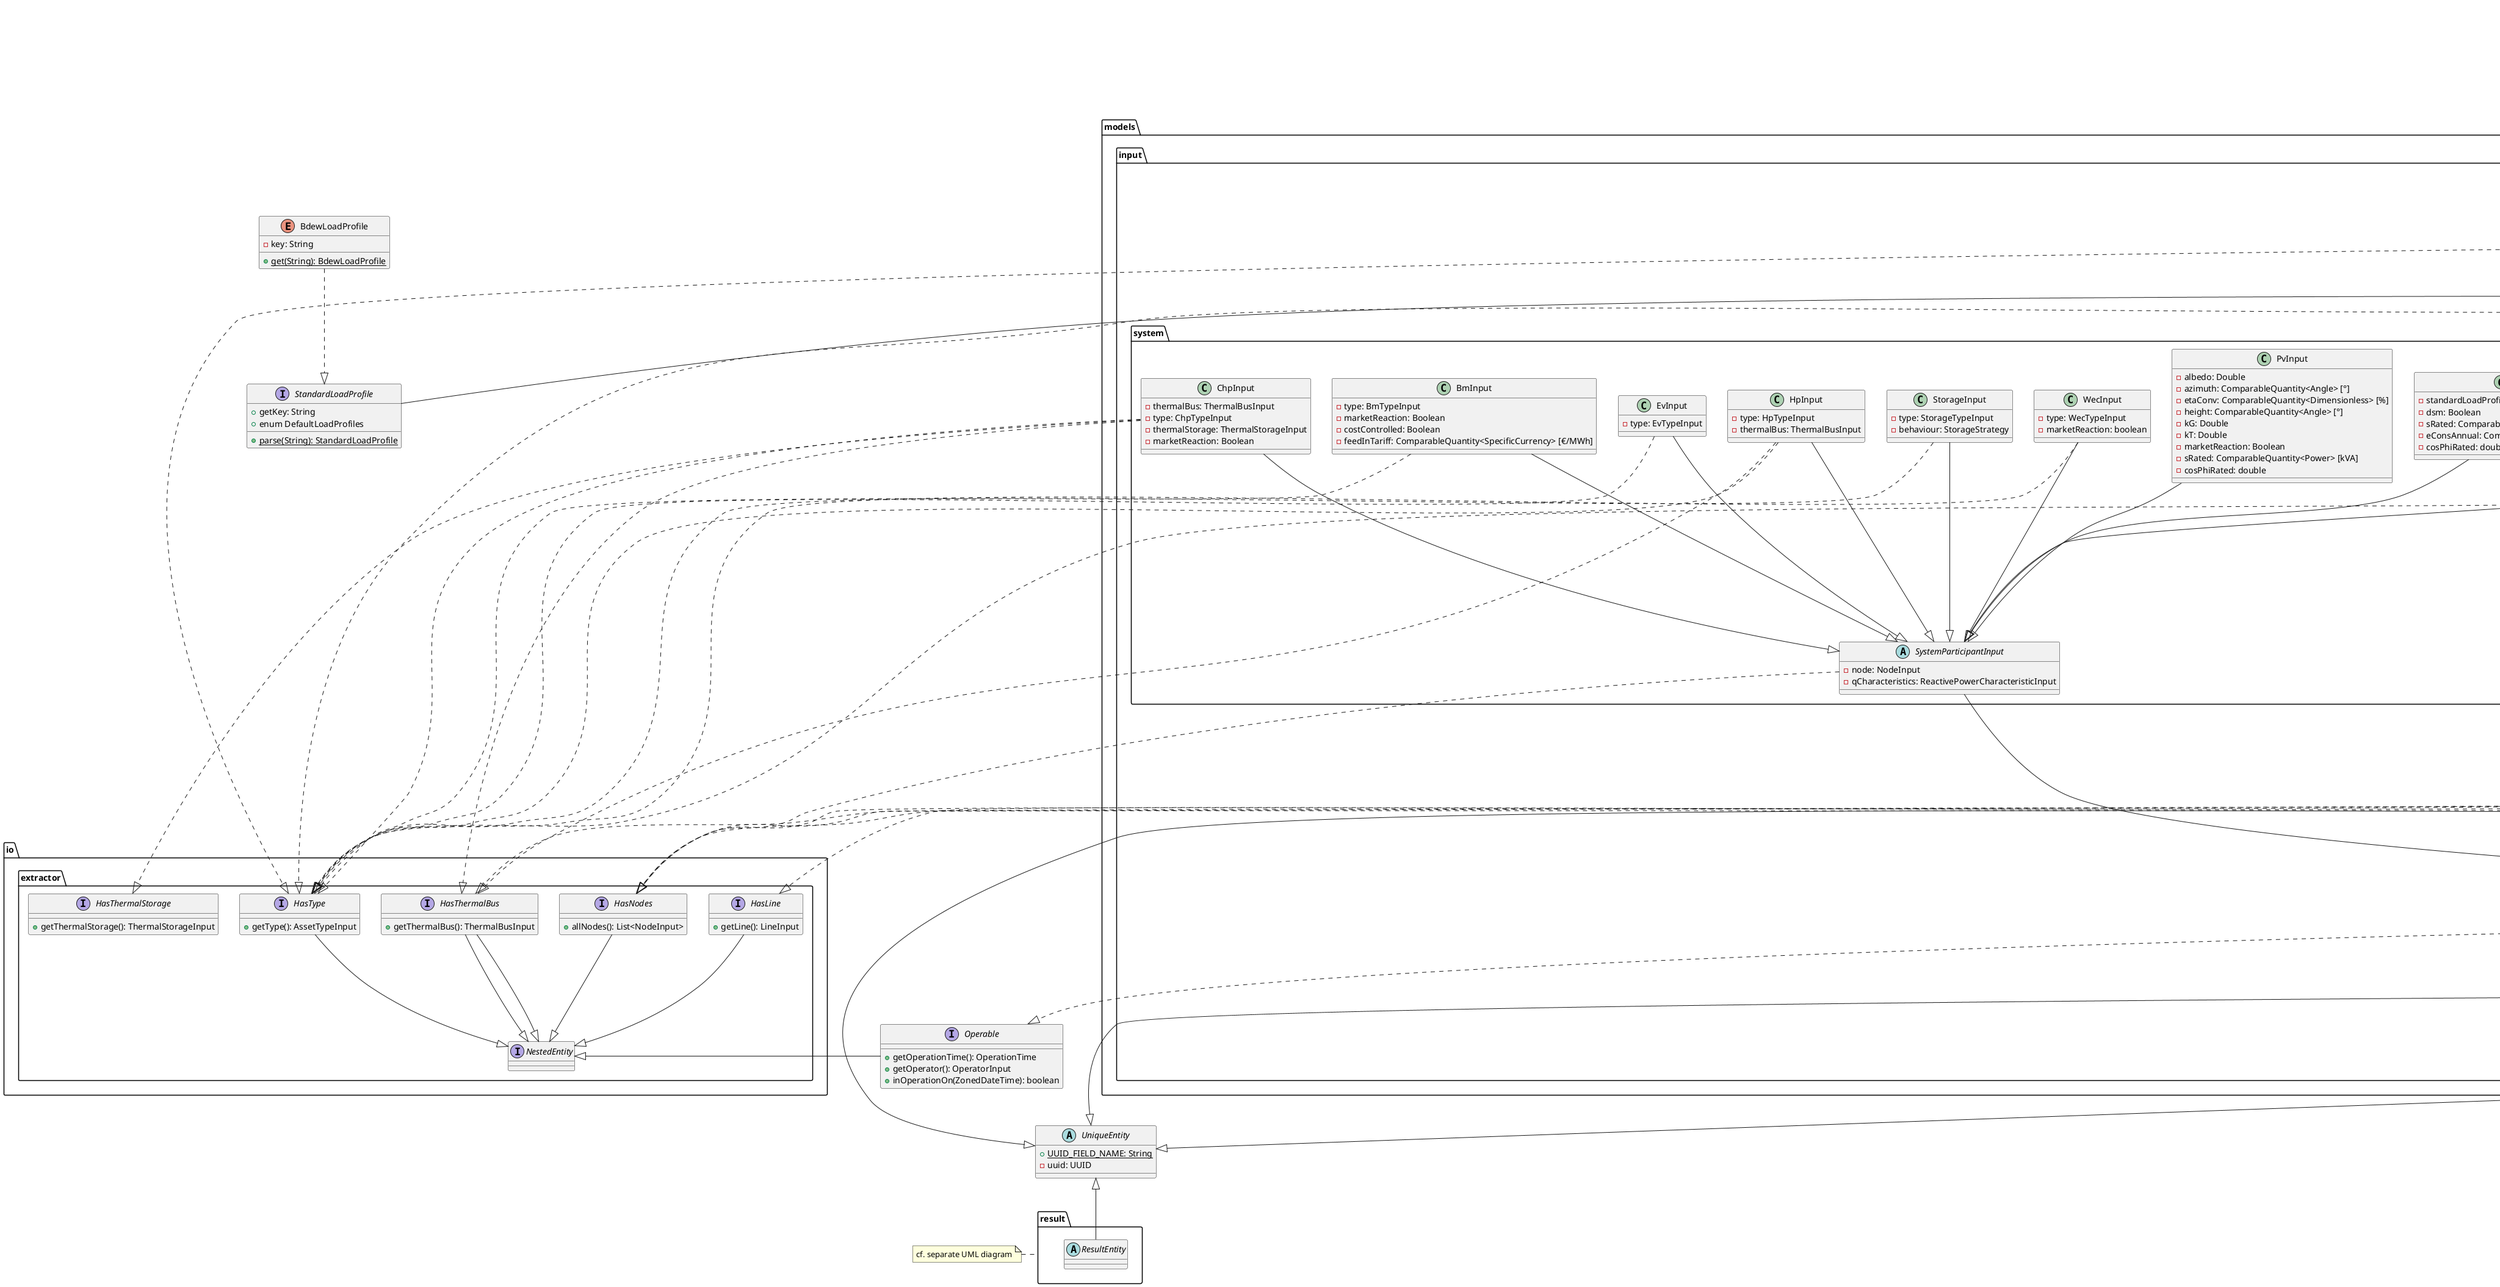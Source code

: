 @startuml
note "For better readability no getters are shown in the classes. Also the final attributes are not marked especially." as generalNote

interface Comparable<T>

interface StandardLoadProfile {
    + getKey: String
    + enum DefaultLoadProfiles
    + {static} parse(String): StandardLoadProfile
}

enum BdewLoadProfile {
    - key: String
    + {static} get(String): BdewLoadProfile
}
BdewLoadProfile ..|> StandardLoadProfile

abstract class UniqueEntity {
    + {static} UUID_FIELD_NAME: String
    - uuid: UUID
}

package result {
    abstract class ResultEntity
    UniqueEntity <|-- ResultEntity
}
note left of result : cf. separate UML diagram

package io.extractor {
    interface NestedEntity

    interface HasNodes {
        + allNodes(): List<NodeInput>
    }
    HasNodes --|> NestedEntity

    interface HasThermalBus {
        + getThermalBus(): ThermalBusInput
    }
    HasThermalBus --|> NestedEntity

    interface HasThermalStorage {
        + getThermalStorage(): ThermalStorageInput
    }
    HasThermalBus --|> NestedEntity

    interface HasType {
        + getType(): AssetTypeInput
    }
    HasType --|> NestedEntity

    interface HasLine {
        + getLine(): LineInput
    }
    HasLine --|> NestedEntity
}

interface Operable {
    + getOperationTime(): OperationTime
    + getOperator(): OperatorInput
    + inOperationOn(ZonedDateTime): boolean
}
Operable --|> NestedEntity

package models.input {
    abstract class InputEntity
    InputEntity --|> UniqueEntity

    class OperatorInput {
        + {static} NO_OPERATOR_ASSIGNED: OperatorInput
        - name: String
    }
    OperatorInput --|> InputEntity

    abstract class GraphicInput {
        - graphicLayer: String
        - path: LineString
    }
    GraphicInput --|> InputEntity

    class NodeGraphicInput {
        - node: NodeInput
        - point: Point
    }
    NodeGraphicInput --|> GraphicInput
    NodeGraphicInput ..|> HasNodes

    class LineGraphicInput {
        - line: LineInput
    }
    LineGraphicInput --|> GraphicInput
    LineGraphicInput ..|> HasLine

    abstract class AssetInput {
        - id: String
        - operationTime: OperationTime
        - operator: OperatorInput
    }
    AssetInput --|> InputEntity
    AssetInput ..|> Operable

    class EvcsInput {
        ???
    }
    EvcsInput --|> AssetInput

    class NodeInput {
        - vTarget: ComparableQuantity<Dimensionless> [pU]
        - slack: Boolean
        - geoPosition: Point
        - voltLvl: VoltageLevel
        - subnet: Integer
    }
    NodeInput --|> AssetInput

    class MeasurementUnitInput {
        - node: NodeInput
        - vMag: Boolean [default f]
        - vAng: Boolean [default f]
        - p: Boolean [default f]
        - q: Boolean [default f]
    }
    MeasurementUnitInput --|> AssetInput
    MeasurementUnitInput ..|> HasNodes

    class RandomLoadParameter {
        - quarterHour: Integer
        - kWd: Double
        - kSa: Double
        - kSu: Double
        - myWd: Double
        - mySa: Double
        - mySu: Double
        - sigmaWd: Double
        - sigmaSa: Double
        - sigmaSu: Double
    }
    RandomLoadParameter --|> InputEntity

    package connector {
        abstract class ConnectorInput {
            - nodeA: NodeInput
            - nodeB: NodeInput
            - parallelDevices: Integer
        }
        ConnectorInput --|> AssetInput
        ConnectorInput ..|> HasNodes

        class SwitchInput {
            - closed: Boolean
        }
        SwitchInput --|> ConnectorInput

        class LineInput {
            - type: LineTypeInput
            - length: ComparableQuantity<Length> [km]
            - olm: OlmCharacteristicInput
            - geoPosition: LineString
        }
        LineInput --|> ConnectorInput
        LineInput ..|> HasType

        abstract TransformerInput {
            - tapPos: Integer
            - autoTap: Boolean
        }
        TransformerInput --|> ConnectorInput

        class Transformer2WInput {
            - type: Transformer2WTypeInput
        }
        Transformer2WInput --|> TransformerInput
        Transformer2WInput ..|> HasType

        class Transformer3WInput {
            - nodeC: NodeInput
            - nodeInternal: NodeInput
            - type: Transformer3WTypeInput
        }
        Transformer3WInput --|> TransformerInput
        Transformer3WInput ..|> HasType
    }

    package system {
        abstract class SystemParticipantInput {
            - node: NodeInput
            - qCharacteristics: ReactivePowerCharacteristicInput
        }
        SystemParticipantInput --|> AssetInput
        SystemParticipantInput ..|> HasNodes

        class BmInput {
            - type: BmTypeInput
            - marketReaction: Boolean
            - costControlled: Boolean
            - feedInTariff: ComparableQuantity<SpecificCurrency> [€/MWh]
        }
        BmInput --|> SystemParticipantInput
        BmInput ..|> HasType

        class ChpInput {
            - thermalBus: ThermalBusInput
            - type: ChpTypeInput
            - thermalStorage: ThermalStorageInput
            - marketReaction: Boolean
        }
        ChpInput --|> SystemParticipantInput
        ChpInput ..|> HasThermalBus
        ChpInput ..|> HasType
        ChpInput ..|> HasThermalStorage

        class EvInput {
            - type: EvTypeInput
        }
        EvInput --|> SystemParticipantInput
        EvInput ..|> HasType

        class FixedFeedInInput {
            - sRated: ComparableQuantity<Power> [kVA]
            - cosphiRated: double
        }
        FixedFeedInInput --|> SystemParticipantInput

        class HpInput {
            - type: HpTypeInput
            - thermalBus: ThermalBusInput
        }
        HpInput --|> SystemParticipantInput
        HpInput ..|> HasType
        HpInput ..|> HasThermalBus

        class LoadInput {
            - standardLoadProfile: StandardLoadProfile
            - dsm: Boolean
            - sRated: ComparableQuantity<Power> [kVA]
            - eConsAnnual: ComparableQuantity<Energy> [kWh]
            - cosPhiRated: double
        }
        LoadInput --|> SystemParticipantInput

        class PvInput {
            - albedo: Double
            - azimuth: ComparableQuantity<Angle> [°]
            - etaConv: ComparableQuantity<Dimensionless> [%]
            - height: ComparableQuantity<Angle> [°]
            - kG: Double
            - kT: Double
            - marketReaction: Boolean
            - sRated: ComparableQuantity<Power> [kVA]
            - cosPhiRated: double
        }
        PvInput --|> SystemParticipantInput

        class StorageInput {
            - type: StorageTypeInput
            - behaviour: StorageStrategy
        }
        StorageInput --|> SystemParticipantInput
        StorageInput ..|> HasType

        class WecInput{
            - type: WecTypeInput
            - marketReaction: boolean
        }
        WecInput --|> SystemParticipantInput
        WecInput ..|> HasType
    }

    package thermal {
        class ThermalBusInput
        ThermalBusInput --|> AssetInput

        abstract class ThermalUnitInput {
            - thermalBus: ThermalBusInput
        }
        ThermalUnitInput --|> AssetInput
        ThermalUnitInput ..|> HasThermalBus

        abstract class ThermalSinkInput
        ThermalSinkInput --|> ThermalUnitInput

        class ThermalHouseInput {
            - ethCapa: ComparableQuantity<HeatCapacity> [kWh/K]
            - ethLosses: ComparableQuantity<ThermalConductance> [kW/K]
        }
        ThermalHouseInput --|> ThermalSinkInput

        abstract class ThermalStorageInput
        ThermalStorageInput --|> ThermalUnitInput

        class CylindricalStorageInput {
            - storageVolumeLvl: ComparableQuantity<Volume> [m³]
            - storageVolumeLvlMin: ComparableQuantity<Volume> [m³]
            - inletTemp: ComparableQuantity<Temperature> [°C]
            - returnTemp: ComparableQuantity<Temperature> [°C]
            - c: ComparableQuantity<SpecificHeatCapacity> [kWh/(K*m³)]
        }
        CylindricalStorageInput --|> ThermalStorageInput
    }
}

package models.value {
    interface Value

    class EnergyPriceValue {
        - price: ComparableQuantity<SpecificCurrency> [€/MWh]
    }
    EnergyPriceValue ..|> Value

    class HeatDemandValue {
        - heatDemand : ComparableQuantity<Power> [kW]
    }
    HeatDemandValue ..|> Value

    class PValue {
        - p: ComparableQuantity<Power> [kW]
    }
    PValue ..|> Value

    class HeatAndPValue {
        - heatDemand: ComparableQuantity<Power> [kW]
    }
    HeatAndPValue --|> PValue

    class SValue {
        - q: ComparableQuantity<Power> [kVAr]
    }
    SValue --|> PValue

    class HeatAndSValue {
        - heatDemand: ComparableQuantity<Power> [kW]
    }
    HeatAndSValue --|> SValue

    class IrradiationValue {
      - directIrradiation: ComparableQuantity<Irradiation> [kWh/m²]
      - diffuseIrradiation: ComparableQuantity<Irradiation> [kWh/m²]
    }
    IrradiationValue ..|> Value

    class TemperatureValue {
      - temperature: ComparableQuantity<Temperature> [°C]
    }
    TemperatureValue ..|> Value

    class WindValue {
      - direction: ComparableQuantity<Angle> [°]
      - velocity: ComparableQuantity<Speed> [m/s]
    }
    WindValue ..|> Value

    class WeatherValue {
      - coordinate: Point
      - irradiation: IrradiationValue
      - temperature: TemperatureValue
      - wind: WindValue
    }
    WeatherValue ..|> Value
    WeatherValue *-- IrradiationValue
    WeatherValue *-- TemperatureValue
    WeatherValue *-- WindValue
}

package models.timeseries {
    abstract class TimeSeries<E extends Entry<V>, V extends Value> {
        - entries: Set<E>
        + Optional<TimeBasedValue<V>> getTimeBasedValue(ZonedDateTime)
        + Optional<V> getValue(ZonedDateTime)
        + Set<E> getEntries()
        + Optional<TimeBasedValue<V>> getPreviousTimeBasedValue(ZonedDateTime)
        + Optional<TimeBasedValue<V>> getNextTimeBasedValue(ZonedDateTime)
        - Optional<ZonedDateTime> getPreviousDateTime()
        - Optional<ZonedDateTime> getNextDateTime()
    }
    TimeSeries --|> UniqueEntity
    TimeSeries "1" *-- "n" TimeSeriesEntry
    
    class IndividualTimeSeries<V extends Value> {
        - Map<ZonedDateTime, TimeBasedValue<V>> timeToValue
    }
    IndividualTimeSeries --|> TimeSeries: <<bind>>:TimeBasedValue<V>
    
    abstract class RepetitiveTimeSeries<E extends TimeSeriesEntry<V>, V extends Value> {
        - calc(ZonedDateTime): T
    }
    RepetitiveTimeSeries --|> TimeSeries
    
    class LoadProfileInput {
        - type: StandardLoadProfile
        - dayOfWeekToHourlyValues: Map<DayOfWeek, Map<Integer, PValue>>
    }
    LoadProfileInput --|> RepetitiveTimeSeries
    LoadProfileInput *-- StandardLoadProfile

    abstract class TimeSeriesEntry <V extends Value> {
        - value: V
    }
    TimeSeriesEntry --|> UniqueEntity
    TimeSeriesEntry *-- Value

    abstract class TimeBasedValue<V extends Value>{
        - time: ZonedDateTime
    }
    TimeBasedValue --|> TimeSeriesEntry
    TimeBasedValue ..|> Comparable: <<bind>>:<TimeBasedValue>

    class LoadProfileEntry {
        - dayOfWeek: DayOfWeek
        - quarterHourOfDay: int
    }
    LoadProfileEntry --|> TimeSeriesEntry: <<bind>>:PValue
}

class CharacteristicCoordinate <A extends Quantity<A>, O extends Quantity<O>> {
    - x: ComparableQuantity<A>
    - y: ComparableQuantity<O>
    + deSerialize(Int): String
}
CharacteristicCoordinate ..|> Comparable

abstract class CharacteristicInput <A extends Quantity<A>, O extends Quantity<O>> {
    - characteristicPrefix: String
    - decimalPlaces: int
    - points: SortedSet<CharacteristicCoordinate>
    + deSerialize(): String
    + {static} buildStartingRegex(String): String
    - extractCoordinateList(String): String
    - buildCoordinatesFromString(String, Unit<A>, Unit<O>): SortedSet<CharacteristicCoordinate<A, O>>
}
CharacteristicInput "1" *-- "n" CharacteristicCoordinate

class WecCharacteristicInput {
}
WecCharacteristicInput --|> CharacteristicInput: <<bind>>A::Power,O::Dimensionless

class EvCharacteristicInput {
}
EvCharacteristicInput --|> CharacteristicInput: <<bind>>A::Speed,O::Dimensionless

class OlmCharacteristicInput {
    + {static} CONSTANT_CHARACTERISTIC: OlmCharacteristicInput
}
OlmCharacteristicInput --|> CharacteristicInput: <<bind>>A::Speed,O::Dimensionless

abstract class ReactivePowerCharacteristic {
    + {static} parse(String): ReactivePowerCharacteristic
}
ReactivePowerCharacteristic --|> CharacteristicInput: <<bind>>A::Dimensionless,O::Dimensionless

class CosPhiFixed {
    + {static} CONSTANT_CHARACTERISTIC: CosPhiFixed
}
CosPhiFixed --|> ReactivePowerCharacteristic

class CosPhiP {
    + {static} CONSTANT_CHARACTERISTIC: CosPhiP
}
CosPhiP --|> ReactivePowerCharacteristic

class QV {
    + {static} CONSTANT_CHARACTERISTIC: QV
}
QV --|> ReactivePowerCharacteristic: <<bind>>A::Power

abstract class AssetTypeInput {
    + id: String
}
AssetTypeInput --|> InputEntity

abstract class SystemParticipantTypeInput {
    - capex: ComparableQuantity<Currency> [€]
    - opex: ComparableQuantity<EnergyPrice> [€/MWh]
    - sRated: ComparableQuantity<Power> [kVA]
    - cosphiRated: Double
}
SystemParticipantTypeInput --|> AssetTypeInput



class BmTypeInput {
   - capex: ComparableQuantity<Currency> [€]
   - opex: ComparableQuantity<EnergyPrice> [€/MWh]
   - cosphiRated: double
   - sRated: ComparableQuantity<Power> [kVA]
   - etaConv: ComparableQuantity<Dimensionless> [%]
   - loadGradient: ComparableQuantity<DimensionlessRate> [%/h]
}
BmTypeInput --|> SystemParticipantTypeInput

class ChpTypeInput {
    - capex: ComparableQuantity<Currency> [€]
    - opex: ComparableQuantity<EnergyPrice> [€/MWh]
    - cosphiRated: double
    - pThermal: ComparableQuantity<Power> [KW]
    - etaEl: ComparableQuantity<Dimensionless> [%]
    - etaTh: ComparableQuantity<Dimensionless> [%]
    - pOwn: ComparableQuantity<Power> [kW]
    - thermalStorage: ThermalStorageInput
 }
ChpTypeInput --|> SystemParticipantTypeInput

class EvTypeInput {
    - capex: ComparableQuantity<Currency> [€]
    - opex: ComparableQuantity<EnergyPrice> [€/MWh]
    - cosphiRated: double
    - eStorage: ComparableQuantity<Energy> [kWh]
    - sRated: ComparableQuantity<Power> [kVA]
    - eCons: ComparableQuantity<SpecificEnergy> [kWh/km]
}
EvTypeInput --|> SystemParticipantTypeInput


class HpTypeInput {
    - capex: ComparableQuantity<Currency> [€]
    - opex: ComparableQuantity<EnergyPrice> [€/MWh]
    - cosphiRated: double
    - sRated: ComparableQuantity<Power> [kVA]
    - pThermal: ComparableQuantity<Power> [kW]
}
HpTypeInput --|> SystemParticipantTypeInput


class StorageTypeInput {
    - capex: ComparableQuantity<Currency> [€]
- opex: ComparableQuantity<EnergyPrice> [€/MWh]
- cosphiRated: double
- sRated: ComparableQuantity<Power> [kVA]
    - activePowerGradient: ComparableQuantity<DimensionlessRate>
    - pMax: ComparableQuantity<Power> [kW]
    - eta: ComparableQuantity<Dimensionless> [%]
    - eStorage: ComparableQuantity<Energy> [kWh]
    - dod: ComparableQuantity<Dimensionless> [%]
    - lifeTime: ComparableQuantity<Time> [ms]
    - lifeCycle: Integer
}
StorageTypeInput --|> SystemParticipantTypeInput

class WecTypeInput {
    - rotorArea: ComparableQuantity<Area> [m²]
    - hubHeight: ComparableQuantity<Length> [m]
    - etaConv: ComparableQuantity<Dimensionless> [%]
    - cpCharacteristic: WecCharacteristicInput
}
WecTypeInput --|> SystemParticipantTypeInput


class LineTypeInput {
    + r: ComparableQuantity<SpecificResistance> (Ohm/km)
    + x: ComparableQuantity<SpecificResistance> (Ohm/km)
    + g: ComparableQuantity<SpecificConductance> (µS/km)
    + b: ComparableQuantity<SpecificConductance> (µS/km)
    + iMax: ComparableQuantity<ElectricCurrent> (A)
    + vRated: ComparableQuantity<ElectricPotential> (V)
    + olmChar: Optional<String>
}
LineTypeInput --|> AssetTypeInput

class Transformer2WTypeInput {
    + sRated: ComparableQuantity<Power> (MVA)
    + vRatedA: ComparableQuantity<ElectricPotential> (kV)
    + vRatedB: ComparableQuantity<ElectricPotential> (kV)
    + rSc: ComparableQuantity<ElectricalResistance> (Ohm)
    + xSc: ComparableQuantity<ElectricalResistance> (Ohm)
    + gM: ComparableQuantity<ElectricalConductance> (nS)
    + bM: ComparableQuantity<ElectricalConductance> (nS)
    + dV: ComparableQuantity<Dimensionless> (%)
    + dPhi: ComparableQuantity<Angle> (Degrees)
    + tapSide: Boolean
    + tapNeutr: Integer
    + tapMin: Integer
    + tapMax: Integer
}
Transformer2WTypeInput --|> AssetTypeInput

class Transformer3WTypeInput {
    + vRatedA: ComparableQuantity<ElectricPotential> (kV)
    + vRatedB: ComparableQuantity<ElectricPotential> (kV)
    + vRatedC: ComparableQuantity<ElectricPotential> (kV)
    + rScA: ComparableQuantity<ElectricalResistance> (Ohm)
    + rScB: ComparableQuantity<ElectricalResistance> (Ohm)
    + rScC: ComparableQuantity<ElectricalResistance> (Ohm)
    + xScA: ComparableQuantity<ElectricalResistance> (Ohm)
    + xScB: ComparableQuantity<ElectricalResistance> (Ohm)
    + xScC: ComparableQuantity<ElectricalResistance> (Ohm)
    + gM: ComparableQuantity<ElectricalConductance> (nS)
    + bM: ComparableQuantity<ElectricalConductance> (nS)
    + sRatedA: ComparableQuantity<Power> (MVA)
    + sRatedB: ComparableQuantity<Power> (MVA)
    + sRatedC: ComparableQuantity<Power> (MVA)
    + dV: ComparableQuantity<Dimensionless> (%)
    + dPhi: ComparableQuantity<Angle> (Degrees)
    + tapNeutr: Integer
    + tapMin: Integer
    + tapMax: Integer
}
Transformer3WTypeInput --|> AssetTypeInput

interface VoltageLevel

enum GermanVoltageLevel {
    HoeS,
    HS,
    MS,
    NS
}
GermanVoltageLevel ..|> VoltageLevel

@enduml